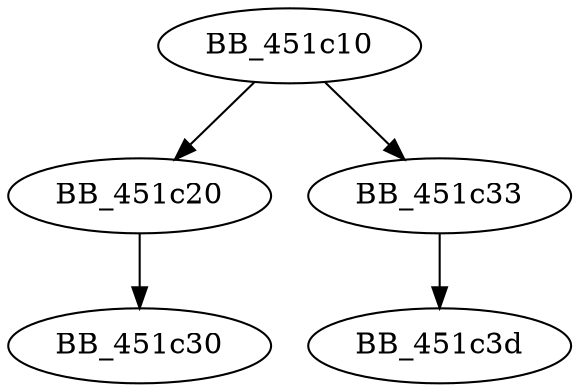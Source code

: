 DiGraph sub_451C10{
BB_451c10->BB_451c20
BB_451c10->BB_451c33
BB_451c20->BB_451c30
BB_451c33->BB_451c3d
}
